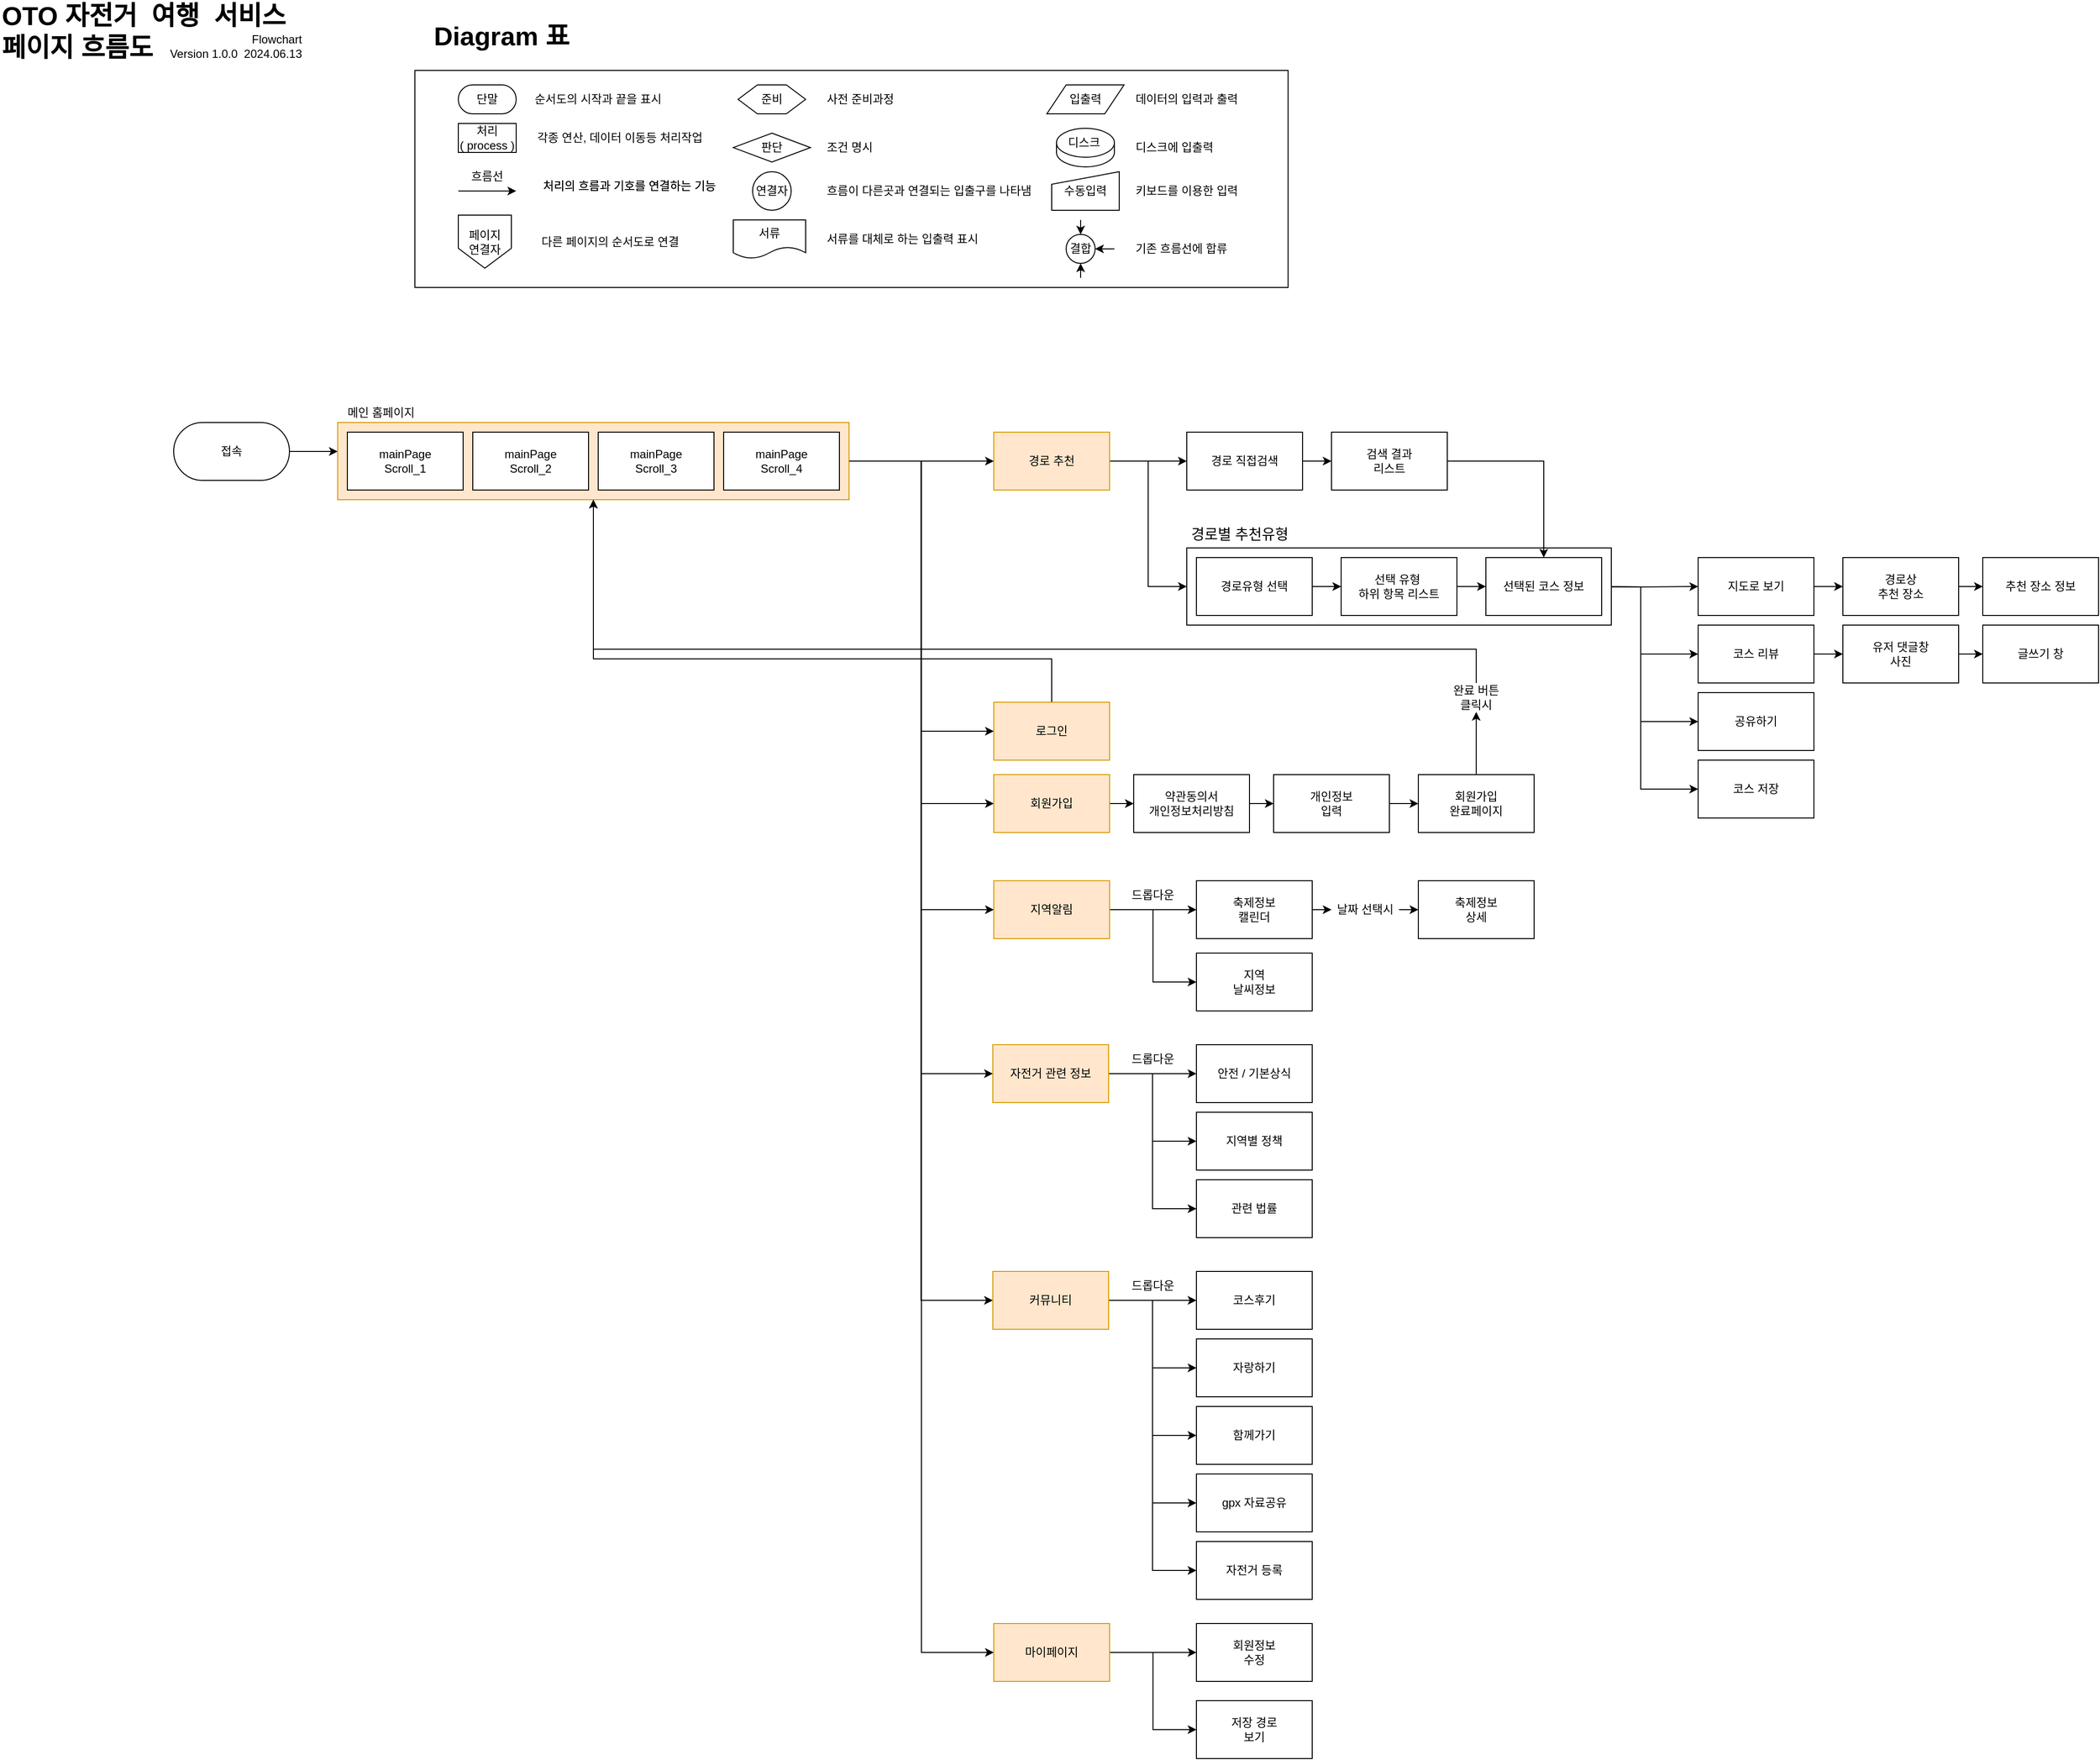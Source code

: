 <mxfile version="24.3.1" type="github">
  <diagram name="Page-1" id="2a216829-ef6e-dabb-86c1-c78162f3ba2b">
    <mxGraphModel dx="2323" dy="2203" grid="1" gridSize="10" guides="1" tooltips="1" connect="1" arrows="1" fold="1" page="1" pageScale="1" pageWidth="850" pageHeight="1100" background="none" math="0" shadow="0">
      <root>
        <mxCell id="0" />
        <mxCell id="1" parent="0" />
        <mxCell id="sqmaxUH0f7V7SQ7GUFhZ-99" value="" style="rounded=0;whiteSpace=wrap;html=1;" vertex="1" parent="1">
          <mxGeometry x="440" y="80" width="905" height="225" as="geometry" />
        </mxCell>
        <mxCell id="7a84cebc1def654-36" style="edgeStyle=orthogonalEdgeStyle;rounded=0;html=1;jettySize=auto;orthogonalLoop=1;" parent="1" edge="1">
          <mxGeometry relative="1" as="geometry">
            <mxPoint x="310.0" y="475.0" as="sourcePoint" />
            <mxPoint x="360" y="475" as="targetPoint" />
          </mxGeometry>
        </mxCell>
        <mxCell id="sqmaxUH0f7V7SQ7GUFhZ-51" style="edgeStyle=orthogonalEdgeStyle;rounded=0;orthogonalLoop=1;jettySize=auto;html=1;exitX=1;exitY=0.5;exitDx=0;exitDy=0;entryX=0;entryY=0.5;entryDx=0;entryDy=0;" edge="1" parent="1" source="sqmaxUH0f7V7SQ7GUFhZ-1" target="sqmaxUH0f7V7SQ7GUFhZ-14">
          <mxGeometry relative="1" as="geometry" />
        </mxCell>
        <mxCell id="sqmaxUH0f7V7SQ7GUFhZ-52" style="edgeStyle=orthogonalEdgeStyle;rounded=0;orthogonalLoop=1;jettySize=auto;html=1;exitX=1;exitY=0.5;exitDx=0;exitDy=0;entryX=0;entryY=0.5;entryDx=0;entryDy=0;" edge="1" parent="1" source="sqmaxUH0f7V7SQ7GUFhZ-1" target="sqmaxUH0f7V7SQ7GUFhZ-15">
          <mxGeometry relative="1" as="geometry" />
        </mxCell>
        <mxCell id="sqmaxUH0f7V7SQ7GUFhZ-53" style="edgeStyle=orthogonalEdgeStyle;rounded=0;orthogonalLoop=1;jettySize=auto;html=1;exitX=1;exitY=0.5;exitDx=0;exitDy=0;entryX=0;entryY=0.5;entryDx=0;entryDy=0;" edge="1" parent="1" source="sqmaxUH0f7V7SQ7GUFhZ-1" target="sqmaxUH0f7V7SQ7GUFhZ-16">
          <mxGeometry relative="1" as="geometry" />
        </mxCell>
        <mxCell id="sqmaxUH0f7V7SQ7GUFhZ-111" style="edgeStyle=orthogonalEdgeStyle;rounded=0;orthogonalLoop=1;jettySize=auto;html=1;exitX=1;exitY=0.5;exitDx=0;exitDy=0;entryX=0;entryY=0.5;entryDx=0;entryDy=0;" edge="1" parent="1" source="sqmaxUH0f7V7SQ7GUFhZ-1" target="sqmaxUH0f7V7SQ7GUFhZ-110">
          <mxGeometry relative="1" as="geometry" />
        </mxCell>
        <mxCell id="sqmaxUH0f7V7SQ7GUFhZ-112" style="edgeStyle=orthogonalEdgeStyle;rounded=0;orthogonalLoop=1;jettySize=auto;html=1;exitX=1;exitY=0.5;exitDx=0;exitDy=0;entryX=0;entryY=0.5;entryDx=0;entryDy=0;" edge="1" parent="1" source="sqmaxUH0f7V7SQ7GUFhZ-1" target="sqmaxUH0f7V7SQ7GUFhZ-109">
          <mxGeometry relative="1" as="geometry" />
        </mxCell>
        <mxCell id="sqmaxUH0f7V7SQ7GUFhZ-178" style="edgeStyle=orthogonalEdgeStyle;rounded=0;orthogonalLoop=1;jettySize=auto;html=1;exitX=1;exitY=0.5;exitDx=0;exitDy=0;entryX=0;entryY=0.5;entryDx=0;entryDy=0;" edge="1" parent="1" source="sqmaxUH0f7V7SQ7GUFhZ-1" target="sqmaxUH0f7V7SQ7GUFhZ-177">
          <mxGeometry relative="1" as="geometry" />
        </mxCell>
        <mxCell id="sqmaxUH0f7V7SQ7GUFhZ-1" value="" style="rounded=0;whiteSpace=wrap;html=1;fillColor=#ffe6cc;strokeColor=#d79b00;" vertex="1" parent="1">
          <mxGeometry x="360" y="445" width="530" height="80" as="geometry" />
        </mxCell>
        <mxCell id="sqmaxUH0f7V7SQ7GUFhZ-4" value="&lt;b&gt;&lt;font style=&quot;font-size: 27px;&quot;&gt;OTO 자전거&amp;nbsp; 여행&amp;nbsp; 서비스&lt;/font&gt;&lt;/b&gt;&lt;div&gt;&lt;b&gt;&lt;font style=&quot;font-size: 27px;&quot;&gt;페이지 흐름도&lt;/font&gt;&lt;/b&gt;&lt;/div&gt;" style="text;html=1;align=left;verticalAlign=middle;whiteSpace=wrap;rounded=0;" vertex="1" parent="1">
          <mxGeometry x="10" y="10" width="320" height="60" as="geometry" />
        </mxCell>
        <mxCell id="sqmaxUH0f7V7SQ7GUFhZ-5" value="Flowchart&lt;div&gt;Version 1.0.0&amp;nbsp; 2024.06.13&lt;/div&gt;" style="text;html=1;align=right;verticalAlign=middle;whiteSpace=wrap;rounded=0;" vertex="1" parent="1">
          <mxGeometry x="155" y="40" width="170" height="30" as="geometry" />
        </mxCell>
        <mxCell id="sqmaxUH0f7V7SQ7GUFhZ-8" value="mainPage&lt;div&gt;Scroll_1&lt;/div&gt;" style="rounded=0;whiteSpace=wrap;html=1;" vertex="1" parent="1">
          <mxGeometry x="370" y="455" width="120" height="60" as="geometry" />
        </mxCell>
        <mxCell id="sqmaxUH0f7V7SQ7GUFhZ-9" value="mainPage&lt;div&gt;Scroll_2&lt;/div&gt;" style="rounded=0;whiteSpace=wrap;html=1;" vertex="1" parent="1">
          <mxGeometry x="500" y="455" width="120" height="60" as="geometry" />
        </mxCell>
        <mxCell id="sqmaxUH0f7V7SQ7GUFhZ-10" value="mainPage&lt;div&gt;Scroll_4&lt;/div&gt;" style="rounded=0;whiteSpace=wrap;html=1;" vertex="1" parent="1">
          <mxGeometry x="760" y="455" width="120" height="60" as="geometry" />
        </mxCell>
        <mxCell id="sqmaxUH0f7V7SQ7GUFhZ-11" value="mainPage&lt;div&gt;Scroll_3&lt;/div&gt;" style="rounded=0;whiteSpace=wrap;html=1;" vertex="1" parent="1">
          <mxGeometry x="630" y="455" width="120" height="60" as="geometry" />
        </mxCell>
        <mxCell id="sqmaxUH0f7V7SQ7GUFhZ-12" value="메인 홈페이지" style="text;html=1;align=center;verticalAlign=middle;whiteSpace=wrap;rounded=0;" vertex="1" parent="1">
          <mxGeometry x="350" y="420" width="110" height="30" as="geometry" />
        </mxCell>
        <mxCell id="sqmaxUH0f7V7SQ7GUFhZ-131" style="edgeStyle=orthogonalEdgeStyle;rounded=0;orthogonalLoop=1;jettySize=auto;html=1;entryX=0;entryY=0.5;entryDx=0;entryDy=0;" edge="1" parent="1" source="sqmaxUH0f7V7SQ7GUFhZ-13" target="sqmaxUH0f7V7SQ7GUFhZ-128">
          <mxGeometry relative="1" as="geometry" />
        </mxCell>
        <mxCell id="sqmaxUH0f7V7SQ7GUFhZ-184" style="edgeStyle=orthogonalEdgeStyle;rounded=0;orthogonalLoop=1;jettySize=auto;html=1;entryX=0;entryY=0.5;entryDx=0;entryDy=0;" edge="1" parent="1" source="sqmaxUH0f7V7SQ7GUFhZ-13" target="sqmaxUH0f7V7SQ7GUFhZ-26">
          <mxGeometry relative="1" as="geometry" />
        </mxCell>
        <mxCell id="sqmaxUH0f7V7SQ7GUFhZ-13" value="경로 추천" style="rounded=0;whiteSpace=wrap;html=1;fillColor=#ffe6cc;strokeColor=#d79b00;" vertex="1" parent="1">
          <mxGeometry x="1040" y="455" width="120" height="60" as="geometry" />
        </mxCell>
        <mxCell id="sqmaxUH0f7V7SQ7GUFhZ-142" style="edgeStyle=orthogonalEdgeStyle;rounded=0;orthogonalLoop=1;jettySize=auto;html=1;exitX=1;exitY=0.5;exitDx=0;exitDy=0;" edge="1" parent="1" source="sqmaxUH0f7V7SQ7GUFhZ-14" target="sqmaxUH0f7V7SQ7GUFhZ-141">
          <mxGeometry relative="1" as="geometry" />
        </mxCell>
        <mxCell id="sqmaxUH0f7V7SQ7GUFhZ-144" style="edgeStyle=orthogonalEdgeStyle;rounded=0;orthogonalLoop=1;jettySize=auto;html=1;exitX=1;exitY=0.5;exitDx=0;exitDy=0;entryX=0;entryY=0.5;entryDx=0;entryDy=0;" edge="1" parent="1" source="sqmaxUH0f7V7SQ7GUFhZ-14" target="sqmaxUH0f7V7SQ7GUFhZ-143">
          <mxGeometry relative="1" as="geometry" />
        </mxCell>
        <mxCell id="sqmaxUH0f7V7SQ7GUFhZ-14" value="지역알림" style="rounded=0;whiteSpace=wrap;html=1;fillColor=#ffe6cc;strokeColor=#d79b00;" vertex="1" parent="1">
          <mxGeometry x="1040" y="920" width="120" height="60" as="geometry" />
        </mxCell>
        <mxCell id="sqmaxUH0f7V7SQ7GUFhZ-160" style="edgeStyle=orthogonalEdgeStyle;rounded=0;orthogonalLoop=1;jettySize=auto;html=1;exitX=1;exitY=0.5;exitDx=0;exitDy=0;entryX=0;entryY=0.5;entryDx=0;entryDy=0;" edge="1" parent="1" source="sqmaxUH0f7V7SQ7GUFhZ-15" target="sqmaxUH0f7V7SQ7GUFhZ-153">
          <mxGeometry relative="1" as="geometry" />
        </mxCell>
        <mxCell id="sqmaxUH0f7V7SQ7GUFhZ-161" style="edgeStyle=orthogonalEdgeStyle;rounded=0;orthogonalLoop=1;jettySize=auto;html=1;exitX=1;exitY=0.5;exitDx=0;exitDy=0;entryX=0;entryY=0.5;entryDx=0;entryDy=0;" edge="1" parent="1" source="sqmaxUH0f7V7SQ7GUFhZ-15" target="sqmaxUH0f7V7SQ7GUFhZ-154">
          <mxGeometry relative="1" as="geometry" />
        </mxCell>
        <mxCell id="sqmaxUH0f7V7SQ7GUFhZ-162" style="edgeStyle=orthogonalEdgeStyle;rounded=0;orthogonalLoop=1;jettySize=auto;html=1;exitX=1;exitY=0.5;exitDx=0;exitDy=0;entryX=0;entryY=0.5;entryDx=0;entryDy=0;" edge="1" parent="1" source="sqmaxUH0f7V7SQ7GUFhZ-15" target="sqmaxUH0f7V7SQ7GUFhZ-155">
          <mxGeometry relative="1" as="geometry" />
        </mxCell>
        <mxCell id="sqmaxUH0f7V7SQ7GUFhZ-15" value="자전거 관련&amp;nbsp;&lt;span style=&quot;background-color: initial;&quot;&gt;정보&lt;/span&gt;" style="rounded=0;whiteSpace=wrap;html=1;fillColor=#ffe6cc;strokeColor=#d79b00;" vertex="1" parent="1">
          <mxGeometry x="1039" y="1090" width="120" height="60" as="geometry" />
        </mxCell>
        <mxCell id="sqmaxUH0f7V7SQ7GUFhZ-170" style="edgeStyle=orthogonalEdgeStyle;rounded=0;orthogonalLoop=1;jettySize=auto;html=1;exitX=1;exitY=0.5;exitDx=0;exitDy=0;entryX=0;entryY=0.5;entryDx=0;entryDy=0;" edge="1" parent="1" source="sqmaxUH0f7V7SQ7GUFhZ-16" target="sqmaxUH0f7V7SQ7GUFhZ-165">
          <mxGeometry relative="1" as="geometry" />
        </mxCell>
        <mxCell id="sqmaxUH0f7V7SQ7GUFhZ-171" style="edgeStyle=orthogonalEdgeStyle;rounded=0;orthogonalLoop=1;jettySize=auto;html=1;exitX=1;exitY=0.5;exitDx=0;exitDy=0;entryX=0;entryY=0.5;entryDx=0;entryDy=0;" edge="1" parent="1" source="sqmaxUH0f7V7SQ7GUFhZ-16" target="sqmaxUH0f7V7SQ7GUFhZ-166">
          <mxGeometry relative="1" as="geometry" />
        </mxCell>
        <mxCell id="sqmaxUH0f7V7SQ7GUFhZ-173" style="edgeStyle=orthogonalEdgeStyle;rounded=0;orthogonalLoop=1;jettySize=auto;html=1;exitX=1;exitY=0.5;exitDx=0;exitDy=0;entryX=0;entryY=0.5;entryDx=0;entryDy=0;" edge="1" parent="1" source="sqmaxUH0f7V7SQ7GUFhZ-16" target="sqmaxUH0f7V7SQ7GUFhZ-167">
          <mxGeometry relative="1" as="geometry" />
        </mxCell>
        <mxCell id="sqmaxUH0f7V7SQ7GUFhZ-174" style="edgeStyle=orthogonalEdgeStyle;rounded=0;orthogonalLoop=1;jettySize=auto;html=1;exitX=1;exitY=0.5;exitDx=0;exitDy=0;entryX=0;entryY=0.5;entryDx=0;entryDy=0;" edge="1" parent="1" source="sqmaxUH0f7V7SQ7GUFhZ-16" target="sqmaxUH0f7V7SQ7GUFhZ-168">
          <mxGeometry relative="1" as="geometry" />
        </mxCell>
        <mxCell id="sqmaxUH0f7V7SQ7GUFhZ-175" style="edgeStyle=orthogonalEdgeStyle;rounded=0;orthogonalLoop=1;jettySize=auto;html=1;exitX=1;exitY=0.5;exitDx=0;exitDy=0;entryX=0;entryY=0.5;entryDx=0;entryDy=0;" edge="1" parent="1" source="sqmaxUH0f7V7SQ7GUFhZ-16" target="sqmaxUH0f7V7SQ7GUFhZ-169">
          <mxGeometry relative="1" as="geometry" />
        </mxCell>
        <mxCell id="sqmaxUH0f7V7SQ7GUFhZ-16" value="커뮤니티" style="rounded=0;whiteSpace=wrap;html=1;fillColor=#ffe6cc;strokeColor=#d79b00;" vertex="1" parent="1">
          <mxGeometry x="1039" y="1325" width="120" height="60" as="geometry" />
        </mxCell>
        <mxCell id="sqmaxUH0f7V7SQ7GUFhZ-19" value="" style="endArrow=classic;html=1;rounded=0;entryX=0;entryY=0.5;entryDx=0;entryDy=0;exitX=1;exitY=0.5;exitDx=0;exitDy=0;" edge="1" parent="1" source="sqmaxUH0f7V7SQ7GUFhZ-1" target="sqmaxUH0f7V7SQ7GUFhZ-13">
          <mxGeometry width="50" height="50" relative="1" as="geometry">
            <mxPoint x="650" y="675" as="sourcePoint" />
            <mxPoint x="700" y="625" as="targetPoint" />
          </mxGeometry>
        </mxCell>
        <mxCell id="sqmaxUH0f7V7SQ7GUFhZ-46" style="edgeStyle=orthogonalEdgeStyle;rounded=0;orthogonalLoop=1;jettySize=auto;html=1;exitX=1;exitY=0.5;exitDx=0;exitDy=0;entryX=0;entryY=0.5;entryDx=0;entryDy=0;" edge="1" parent="1" target="sqmaxUH0f7V7SQ7GUFhZ-41">
          <mxGeometry relative="1" as="geometry">
            <mxPoint x="1650" y="615" as="sourcePoint" />
          </mxGeometry>
        </mxCell>
        <mxCell id="sqmaxUH0f7V7SQ7GUFhZ-47" style="edgeStyle=orthogonalEdgeStyle;rounded=0;orthogonalLoop=1;jettySize=auto;html=1;exitX=1;exitY=0.5;exitDx=0;exitDy=0;entryX=0;entryY=0.5;entryDx=0;entryDy=0;" edge="1" parent="1" target="sqmaxUH0f7V7SQ7GUFhZ-44">
          <mxGeometry relative="1" as="geometry">
            <mxPoint x="1650" y="615" as="sourcePoint" />
          </mxGeometry>
        </mxCell>
        <mxCell id="sqmaxUH0f7V7SQ7GUFhZ-48" style="edgeStyle=orthogonalEdgeStyle;rounded=0;orthogonalLoop=1;jettySize=auto;html=1;exitX=1;exitY=0.5;exitDx=0;exitDy=0;entryX=0;entryY=0.5;entryDx=0;entryDy=0;" edge="1" parent="1" target="sqmaxUH0f7V7SQ7GUFhZ-40">
          <mxGeometry relative="1" as="geometry">
            <mxPoint x="1650" y="615" as="sourcePoint" />
          </mxGeometry>
        </mxCell>
        <mxCell id="sqmaxUH0f7V7SQ7GUFhZ-49" style="edgeStyle=orthogonalEdgeStyle;rounded=0;orthogonalLoop=1;jettySize=auto;html=1;exitX=1;exitY=0.5;exitDx=0;exitDy=0;entryX=0;entryY=0.5;entryDx=0;entryDy=0;" edge="1" parent="1" target="sqmaxUH0f7V7SQ7GUFhZ-42">
          <mxGeometry relative="1" as="geometry">
            <mxPoint x="1650" y="615" as="sourcePoint" />
          </mxGeometry>
        </mxCell>
        <mxCell id="sqmaxUH0f7V7SQ7GUFhZ-26" value="" style="rounded=0;whiteSpace=wrap;html=1;" vertex="1" parent="1">
          <mxGeometry x="1240" y="575" width="440" height="80" as="geometry" />
        </mxCell>
        <mxCell id="sqmaxUH0f7V7SQ7GUFhZ-37" style="edgeStyle=orthogonalEdgeStyle;rounded=0;orthogonalLoop=1;jettySize=auto;html=1;exitX=1;exitY=0.5;exitDx=0;exitDy=0;entryX=0;entryY=0.5;entryDx=0;entryDy=0;" edge="1" parent="1" source="sqmaxUH0f7V7SQ7GUFhZ-27" target="sqmaxUH0f7V7SQ7GUFhZ-28">
          <mxGeometry relative="1" as="geometry" />
        </mxCell>
        <mxCell id="sqmaxUH0f7V7SQ7GUFhZ-27" value="경로유형 선택" style="rounded=0;whiteSpace=wrap;html=1;" vertex="1" parent="1">
          <mxGeometry x="1250" y="585" width="120" height="60" as="geometry" />
        </mxCell>
        <mxCell id="sqmaxUH0f7V7SQ7GUFhZ-38" style="edgeStyle=orthogonalEdgeStyle;rounded=0;orthogonalLoop=1;jettySize=auto;html=1;exitX=1;exitY=0.5;exitDx=0;exitDy=0;entryX=0;entryY=0.5;entryDx=0;entryDy=0;" edge="1" parent="1" source="sqmaxUH0f7V7SQ7GUFhZ-28" target="sqmaxUH0f7V7SQ7GUFhZ-29">
          <mxGeometry relative="1" as="geometry" />
        </mxCell>
        <mxCell id="sqmaxUH0f7V7SQ7GUFhZ-28" value="선택 유형&amp;nbsp;&lt;div&gt;하위 항목 리스트&lt;/div&gt;" style="rounded=0;whiteSpace=wrap;html=1;" vertex="1" parent="1">
          <mxGeometry x="1400" y="585" width="120" height="60" as="geometry" />
        </mxCell>
        <mxCell id="sqmaxUH0f7V7SQ7GUFhZ-29" value="선택된 코스 정보" style="rounded=0;whiteSpace=wrap;html=1;" vertex="1" parent="1">
          <mxGeometry x="1550" y="585" width="120" height="60" as="geometry" />
        </mxCell>
        <mxCell id="sqmaxUH0f7V7SQ7GUFhZ-34" value="&lt;font style=&quot;font-size: 15px;&quot;&gt;경로별 추천유형&lt;/font&gt;" style="text;html=1;align=center;verticalAlign=middle;whiteSpace=wrap;rounded=0;" vertex="1" parent="1">
          <mxGeometry x="1230" y="545" width="130" height="30" as="geometry" />
        </mxCell>
        <mxCell id="sqmaxUH0f7V7SQ7GUFhZ-40" value="공유하기" style="rounded=0;whiteSpace=wrap;html=1;" vertex="1" parent="1">
          <mxGeometry x="1770" y="725" width="120" height="60" as="geometry" />
        </mxCell>
        <mxCell id="sqmaxUH0f7V7SQ7GUFhZ-50" style="edgeStyle=orthogonalEdgeStyle;rounded=0;orthogonalLoop=1;jettySize=auto;html=1;exitX=1;exitY=0.5;exitDx=0;exitDy=0;entryX=0;entryY=0.5;entryDx=0;entryDy=0;" edge="1" parent="1" source="sqmaxUH0f7V7SQ7GUFhZ-41" target="sqmaxUH0f7V7SQ7GUFhZ-45">
          <mxGeometry relative="1" as="geometry" />
        </mxCell>
        <mxCell id="sqmaxUH0f7V7SQ7GUFhZ-41" value="지도로 보기" style="rounded=0;whiteSpace=wrap;html=1;" vertex="1" parent="1">
          <mxGeometry x="1770" y="585" width="120" height="60" as="geometry" />
        </mxCell>
        <mxCell id="sqmaxUH0f7V7SQ7GUFhZ-42" value="코스 저장" style="rounded=0;whiteSpace=wrap;html=1;" vertex="1" parent="1">
          <mxGeometry x="1770" y="795" width="120" height="60" as="geometry" />
        </mxCell>
        <mxCell id="sqmaxUH0f7V7SQ7GUFhZ-57" style="edgeStyle=orthogonalEdgeStyle;rounded=0;orthogonalLoop=1;jettySize=auto;html=1;exitX=1;exitY=0.5;exitDx=0;exitDy=0;entryX=0;entryY=0.5;entryDx=0;entryDy=0;" edge="1" parent="1" source="sqmaxUH0f7V7SQ7GUFhZ-44" target="sqmaxUH0f7V7SQ7GUFhZ-56">
          <mxGeometry relative="1" as="geometry" />
        </mxCell>
        <mxCell id="sqmaxUH0f7V7SQ7GUFhZ-44" value="코스 리뷰" style="rounded=0;whiteSpace=wrap;html=1;" vertex="1" parent="1">
          <mxGeometry x="1770" y="655" width="120" height="60" as="geometry" />
        </mxCell>
        <mxCell id="sqmaxUH0f7V7SQ7GUFhZ-55" style="edgeStyle=orthogonalEdgeStyle;rounded=0;orthogonalLoop=1;jettySize=auto;html=1;exitX=1;exitY=0.5;exitDx=0;exitDy=0;entryX=0;entryY=0.5;entryDx=0;entryDy=0;" edge="1" parent="1" source="sqmaxUH0f7V7SQ7GUFhZ-45" target="sqmaxUH0f7V7SQ7GUFhZ-54">
          <mxGeometry relative="1" as="geometry">
            <mxPoint x="2060" y="615" as="targetPoint" />
          </mxGeometry>
        </mxCell>
        <mxCell id="sqmaxUH0f7V7SQ7GUFhZ-45" value="경로상&lt;div&gt;추천 장소&lt;/div&gt;" style="rounded=0;whiteSpace=wrap;html=1;" vertex="1" parent="1">
          <mxGeometry x="1920" y="585" width="120" height="60" as="geometry" />
        </mxCell>
        <mxCell id="sqmaxUH0f7V7SQ7GUFhZ-54" value="추천 장소 정보" style="rounded=0;whiteSpace=wrap;html=1;" vertex="1" parent="1">
          <mxGeometry x="2065" y="585" width="120" height="60" as="geometry" />
        </mxCell>
        <mxCell id="sqmaxUH0f7V7SQ7GUFhZ-140" style="edgeStyle=orthogonalEdgeStyle;rounded=0;orthogonalLoop=1;jettySize=auto;html=1;exitX=1;exitY=0.5;exitDx=0;exitDy=0;entryX=0;entryY=0.5;entryDx=0;entryDy=0;" edge="1" parent="1" source="sqmaxUH0f7V7SQ7GUFhZ-56" target="sqmaxUH0f7V7SQ7GUFhZ-139">
          <mxGeometry relative="1" as="geometry" />
        </mxCell>
        <mxCell id="sqmaxUH0f7V7SQ7GUFhZ-56" value="유저 댓글창&lt;div&gt;사진&lt;/div&gt;" style="rounded=0;whiteSpace=wrap;html=1;" vertex="1" parent="1">
          <mxGeometry x="1920" y="655" width="120" height="60" as="geometry" />
        </mxCell>
        <mxCell id="sqmaxUH0f7V7SQ7GUFhZ-59" value="접속" style="rounded=1;whiteSpace=wrap;html=1;arcSize=50;" vertex="1" parent="1">
          <mxGeometry x="190" y="445" width="120" height="60" as="geometry" />
        </mxCell>
        <mxCell id="sqmaxUH0f7V7SQ7GUFhZ-60" value="단말" style="rounded=1;whiteSpace=wrap;html=1;arcSize=50;" vertex="1" parent="1">
          <mxGeometry x="485" y="95" width="60" height="30" as="geometry" />
        </mxCell>
        <mxCell id="sqmaxUH0f7V7SQ7GUFhZ-61" value="처리&lt;div&gt;( process )&lt;/div&gt;" style="rounded=0;whiteSpace=wrap;html=1;" vertex="1" parent="1">
          <mxGeometry x="485" y="135" width="60" height="30" as="geometry" />
        </mxCell>
        <mxCell id="sqmaxUH0f7V7SQ7GUFhZ-62" value="순서도의 시작과 끝을 표시" style="text;html=1;align=center;verticalAlign=middle;whiteSpace=wrap;rounded=0;" vertex="1" parent="1">
          <mxGeometry x="555" y="95" width="150" height="30" as="geometry" />
        </mxCell>
        <mxCell id="sqmaxUH0f7V7SQ7GUFhZ-63" value="각종 연산, 데이터&amp;nbsp;&lt;span style=&quot;background-color: initial;&quot;&gt;이동&lt;/span&gt;&lt;span style=&quot;background-color: initial;&quot;&gt;등 처리작업&lt;/span&gt;" style="text;html=1;align=center;verticalAlign=middle;whiteSpace=wrap;rounded=0;" vertex="1" parent="1">
          <mxGeometry x="555" y="135" width="195" height="30" as="geometry" />
        </mxCell>
        <mxCell id="sqmaxUH0f7V7SQ7GUFhZ-64" value="흐름선" style="text;html=1;align=center;verticalAlign=middle;whiteSpace=wrap;rounded=0;" vertex="1" parent="1">
          <mxGeometry x="491.25" y="175" width="47.5" height="30" as="geometry" />
        </mxCell>
        <mxCell id="sqmaxUH0f7V7SQ7GUFhZ-65" value="" style="endArrow=classic;html=1;rounded=0;" edge="1" parent="1">
          <mxGeometry width="50" height="50" relative="1" as="geometry">
            <mxPoint x="485" y="205" as="sourcePoint" />
            <mxPoint x="545" y="205" as="targetPoint" />
          </mxGeometry>
        </mxCell>
        <mxCell id="sqmaxUH0f7V7SQ7GUFhZ-68" value="처리의 흐름과 기호를 연결하는 기능" style="text;html=1;align=center;verticalAlign=middle;whiteSpace=wrap;rounded=0;" vertex="1" parent="1">
          <mxGeometry x="560" y="185" width="205" height="30" as="geometry" />
        </mxCell>
        <mxCell id="sqmaxUH0f7V7SQ7GUFhZ-70" value="페이지&lt;div&gt;연결자&lt;/div&gt;" style="shape=offPageConnector;whiteSpace=wrap;html=1;" vertex="1" parent="1">
          <mxGeometry x="485" y="230" width="55" height="55" as="geometry" />
        </mxCell>
        <mxCell id="sqmaxUH0f7V7SQ7GUFhZ-71" value="다른 페이지의 순서도로 연결" style="text;html=1;align=center;verticalAlign=middle;whiteSpace=wrap;rounded=0;" vertex="1" parent="1">
          <mxGeometry x="540" y="242.5" width="205" height="30" as="geometry" />
        </mxCell>
        <mxCell id="sqmaxUH0f7V7SQ7GUFhZ-73" value="준비" style="shape=hexagon;perimeter=hexagonPerimeter2;whiteSpace=wrap;html=1;fixedSize=1;" vertex="1" parent="1">
          <mxGeometry x="775" y="95" width="70" height="30" as="geometry" />
        </mxCell>
        <mxCell id="sqmaxUH0f7V7SQ7GUFhZ-75" value="처리의 흐름과 기호를 연결하는 기능" style="text;html=1;align=center;verticalAlign=middle;whiteSpace=wrap;rounded=0;" vertex="1" parent="1">
          <mxGeometry x="560" y="185" width="205" height="30" as="geometry" />
        </mxCell>
        <mxCell id="sqmaxUH0f7V7SQ7GUFhZ-76" value="사전 준비과정" style="text;html=1;align=left;verticalAlign=middle;whiteSpace=wrap;rounded=0;" vertex="1" parent="1">
          <mxGeometry x="865" y="95" width="90" height="30" as="geometry" />
        </mxCell>
        <mxCell id="sqmaxUH0f7V7SQ7GUFhZ-77" value="판단" style="rhombus;whiteSpace=wrap;html=1;" vertex="1" parent="1">
          <mxGeometry x="770" y="145" width="80" height="30" as="geometry" />
        </mxCell>
        <mxCell id="sqmaxUH0f7V7SQ7GUFhZ-78" value="조건 명시" style="text;html=1;align=left;verticalAlign=middle;whiteSpace=wrap;rounded=0;" vertex="1" parent="1">
          <mxGeometry x="865" y="145" width="90" height="30" as="geometry" />
        </mxCell>
        <mxCell id="sqmaxUH0f7V7SQ7GUFhZ-79" value="연결자" style="ellipse;whiteSpace=wrap;html=1;aspect=fixed;" vertex="1" parent="1">
          <mxGeometry x="790" y="185" width="40" height="40" as="geometry" />
        </mxCell>
        <mxCell id="sqmaxUH0f7V7SQ7GUFhZ-80" value="흐름이 다른곳과 연결되는 입출구를 나타냄" style="text;html=1;align=left;verticalAlign=middle;whiteSpace=wrap;rounded=0;" vertex="1" parent="1">
          <mxGeometry x="865" y="190" width="240" height="30" as="geometry" />
        </mxCell>
        <mxCell id="sqmaxUH0f7V7SQ7GUFhZ-81" value="서류" style="shape=document;whiteSpace=wrap;html=1;boundedLbl=1;" vertex="1" parent="1">
          <mxGeometry x="770" y="235" width="75" height="40" as="geometry" />
        </mxCell>
        <mxCell id="sqmaxUH0f7V7SQ7GUFhZ-82" value="서류를 대체로 하는 입출력 표시" style="text;html=1;align=left;verticalAlign=middle;whiteSpace=wrap;rounded=0;" vertex="1" parent="1">
          <mxGeometry x="865" y="240" width="180" height="30" as="geometry" />
        </mxCell>
        <mxCell id="sqmaxUH0f7V7SQ7GUFhZ-83" value="입출력" style="shape=parallelogram;perimeter=parallelogramPerimeter;whiteSpace=wrap;html=1;fixedSize=1;" vertex="1" parent="1">
          <mxGeometry x="1095" y="95" width="80" height="30" as="geometry" />
        </mxCell>
        <mxCell id="sqmaxUH0f7V7SQ7GUFhZ-84" value="데이터의 입력과 출력" style="text;html=1;align=left;verticalAlign=middle;whiteSpace=wrap;rounded=0;" vertex="1" parent="1">
          <mxGeometry x="1185" y="95" width="130" height="30" as="geometry" />
        </mxCell>
        <mxCell id="sqmaxUH0f7V7SQ7GUFhZ-86" value="" style="shape=cylinder3;whiteSpace=wrap;html=1;boundedLbl=1;backgroundOutline=1;size=15;" vertex="1" parent="1">
          <mxGeometry x="1105" y="140" width="60" height="40" as="geometry" />
        </mxCell>
        <mxCell id="sqmaxUH0f7V7SQ7GUFhZ-88" value="디스크" style="text;html=1;align=left;verticalAlign=middle;whiteSpace=wrap;rounded=0;" vertex="1" parent="1">
          <mxGeometry x="1115" y="140" width="40" height="30" as="geometry" />
        </mxCell>
        <mxCell id="sqmaxUH0f7V7SQ7GUFhZ-89" value="디스크에 입출력" style="text;html=1;align=left;verticalAlign=middle;whiteSpace=wrap;rounded=0;" vertex="1" parent="1">
          <mxGeometry x="1185" y="145" width="130" height="30" as="geometry" />
        </mxCell>
        <mxCell id="sqmaxUH0f7V7SQ7GUFhZ-90" value="수동입력" style="shape=manualInput;whiteSpace=wrap;html=1;size=13;" vertex="1" parent="1">
          <mxGeometry x="1100" y="185" width="70" height="40" as="geometry" />
        </mxCell>
        <mxCell id="sqmaxUH0f7V7SQ7GUFhZ-91" value="키보드를 이용한 입력" style="text;html=1;align=left;verticalAlign=middle;whiteSpace=wrap;rounded=0;" vertex="1" parent="1">
          <mxGeometry x="1185" y="190" width="130" height="30" as="geometry" />
        </mxCell>
        <mxCell id="sqmaxUH0f7V7SQ7GUFhZ-93" value="결합" style="ellipse;whiteSpace=wrap;html=1;aspect=fixed;" vertex="1" parent="1">
          <mxGeometry x="1115" y="250" width="30" height="30" as="geometry" />
        </mxCell>
        <mxCell id="sqmaxUH0f7V7SQ7GUFhZ-95" value="" style="endArrow=classic;html=1;rounded=0;entryX=1;entryY=0.5;entryDx=0;entryDy=0;" edge="1" parent="1" target="sqmaxUH0f7V7SQ7GUFhZ-93">
          <mxGeometry width="50" height="50" relative="1" as="geometry">
            <mxPoint x="1165" y="265" as="sourcePoint" />
            <mxPoint x="1165" y="245" as="targetPoint" />
          </mxGeometry>
        </mxCell>
        <mxCell id="sqmaxUH0f7V7SQ7GUFhZ-96" value="" style="endArrow=classic;html=1;rounded=0;entryX=0.5;entryY=1;entryDx=0;entryDy=0;" edge="1" parent="1" target="sqmaxUH0f7V7SQ7GUFhZ-93">
          <mxGeometry width="50" height="50" relative="1" as="geometry">
            <mxPoint x="1130" y="295" as="sourcePoint" />
            <mxPoint x="1145" y="270" as="targetPoint" />
          </mxGeometry>
        </mxCell>
        <mxCell id="sqmaxUH0f7V7SQ7GUFhZ-97" value="" style="endArrow=classic;html=1;rounded=0;entryX=0.5;entryY=0;entryDx=0;entryDy=0;" edge="1" parent="1" target="sqmaxUH0f7V7SQ7GUFhZ-93">
          <mxGeometry width="50" height="50" relative="1" as="geometry">
            <mxPoint x="1130" y="235" as="sourcePoint" />
            <mxPoint x="1155" y="280" as="targetPoint" />
          </mxGeometry>
        </mxCell>
        <mxCell id="sqmaxUH0f7V7SQ7GUFhZ-98" value="기존 흐름선에 합류" style="text;html=1;align=left;verticalAlign=middle;whiteSpace=wrap;rounded=0;" vertex="1" parent="1">
          <mxGeometry x="1185" y="250" width="130" height="30" as="geometry" />
        </mxCell>
        <mxCell id="sqmaxUH0f7V7SQ7GUFhZ-100" value="&lt;span style=&quot;font-size: 27px;&quot;&gt;&lt;b&gt;Diagram 표&lt;/b&gt;&lt;/span&gt;" style="text;html=1;align=center;verticalAlign=middle;whiteSpace=wrap;rounded=0;" vertex="1" parent="1">
          <mxGeometry x="380" y="30" width="300" height="30" as="geometry" />
        </mxCell>
        <mxCell id="sqmaxUH0f7V7SQ7GUFhZ-119" style="edgeStyle=orthogonalEdgeStyle;rounded=0;orthogonalLoop=1;jettySize=auto;html=1;exitX=1;exitY=0.5;exitDx=0;exitDy=0;entryX=0;entryY=0.5;entryDx=0;entryDy=0;" edge="1" parent="1" source="sqmaxUH0f7V7SQ7GUFhZ-109" target="sqmaxUH0f7V7SQ7GUFhZ-118">
          <mxGeometry relative="1" as="geometry" />
        </mxCell>
        <mxCell id="sqmaxUH0f7V7SQ7GUFhZ-109" value="회원가입" style="rounded=0;whiteSpace=wrap;html=1;fillColor=#ffe6cc;strokeColor=#d79b00;" vertex="1" parent="1">
          <mxGeometry x="1040" y="810" width="120" height="60" as="geometry" />
        </mxCell>
        <mxCell id="sqmaxUH0f7V7SQ7GUFhZ-127" style="edgeStyle=orthogonalEdgeStyle;rounded=0;orthogonalLoop=1;jettySize=auto;html=1;exitX=0.5;exitY=0;exitDx=0;exitDy=0;entryX=0.5;entryY=1;entryDx=0;entryDy=0;" edge="1" parent="1" source="sqmaxUH0f7V7SQ7GUFhZ-110" target="sqmaxUH0f7V7SQ7GUFhZ-1">
          <mxGeometry relative="1" as="geometry">
            <Array as="points">
              <mxPoint x="1100" y="690" />
              <mxPoint x="625" y="690" />
            </Array>
          </mxGeometry>
        </mxCell>
        <mxCell id="sqmaxUH0f7V7SQ7GUFhZ-110" value="로그인" style="rounded=0;whiteSpace=wrap;html=1;fillColor=#ffe6cc;strokeColor=#d79b00;" vertex="1" parent="1">
          <mxGeometry x="1040" y="735" width="120" height="60" as="geometry" />
        </mxCell>
        <mxCell id="sqmaxUH0f7V7SQ7GUFhZ-196" style="edgeStyle=orthogonalEdgeStyle;rounded=0;orthogonalLoop=1;jettySize=auto;html=1;exitX=0.5;exitY=0;exitDx=0;exitDy=0;entryX=0.5;entryY=1;entryDx=0;entryDy=0;" edge="1" parent="1" source="sqmaxUH0f7V7SQ7GUFhZ-186">
          <mxGeometry relative="1" as="geometry">
            <mxPoint x="1520" y="715" as="sourcePoint" />
            <mxPoint x="625" y="525" as="targetPoint" />
            <Array as="points">
              <mxPoint x="1540" y="680" />
              <mxPoint x="625" y="680" />
            </Array>
          </mxGeometry>
        </mxCell>
        <mxCell id="sqmaxUH0f7V7SQ7GUFhZ-113" value="회원가입&lt;div&gt;완료페이지&lt;/div&gt;" style="rounded=0;whiteSpace=wrap;html=1;" vertex="1" parent="1">
          <mxGeometry x="1480" y="810" width="120" height="60" as="geometry" />
        </mxCell>
        <mxCell id="sqmaxUH0f7V7SQ7GUFhZ-122" style="edgeStyle=orthogonalEdgeStyle;rounded=0;orthogonalLoop=1;jettySize=auto;html=1;exitX=1;exitY=0.5;exitDx=0;exitDy=0;entryX=0;entryY=0.5;entryDx=0;entryDy=0;" edge="1" parent="1" source="sqmaxUH0f7V7SQ7GUFhZ-118" target="sqmaxUH0f7V7SQ7GUFhZ-121">
          <mxGeometry relative="1" as="geometry" />
        </mxCell>
        <mxCell id="sqmaxUH0f7V7SQ7GUFhZ-118" value="약관동의서&lt;div&gt;개인정보처리방침&lt;/div&gt;" style="rounded=0;whiteSpace=wrap;html=1;" vertex="1" parent="1">
          <mxGeometry x="1185" y="810" width="120" height="60" as="geometry" />
        </mxCell>
        <mxCell id="sqmaxUH0f7V7SQ7GUFhZ-123" style="edgeStyle=orthogonalEdgeStyle;rounded=0;orthogonalLoop=1;jettySize=auto;html=1;exitX=1;exitY=0.5;exitDx=0;exitDy=0;entryX=0;entryY=0.5;entryDx=0;entryDy=0;" edge="1" parent="1" source="sqmaxUH0f7V7SQ7GUFhZ-121" target="sqmaxUH0f7V7SQ7GUFhZ-113">
          <mxGeometry relative="1" as="geometry" />
        </mxCell>
        <mxCell id="sqmaxUH0f7V7SQ7GUFhZ-121" value="개인정보&lt;div&gt;입력&lt;/div&gt;" style="rounded=0;whiteSpace=wrap;html=1;" vertex="1" parent="1">
          <mxGeometry x="1330" y="810" width="120" height="60" as="geometry" />
        </mxCell>
        <mxCell id="sqmaxUH0f7V7SQ7GUFhZ-135" style="edgeStyle=orthogonalEdgeStyle;rounded=0;orthogonalLoop=1;jettySize=auto;html=1;exitX=1;exitY=0.5;exitDx=0;exitDy=0;entryX=0;entryY=0.5;entryDx=0;entryDy=0;" edge="1" parent="1" source="sqmaxUH0f7V7SQ7GUFhZ-128" target="sqmaxUH0f7V7SQ7GUFhZ-134">
          <mxGeometry relative="1" as="geometry" />
        </mxCell>
        <mxCell id="sqmaxUH0f7V7SQ7GUFhZ-128" value="경로 직접검색" style="rounded=0;whiteSpace=wrap;html=1;" vertex="1" parent="1">
          <mxGeometry x="1240" y="455" width="120" height="60" as="geometry" />
        </mxCell>
        <mxCell id="sqmaxUH0f7V7SQ7GUFhZ-136" style="edgeStyle=orthogonalEdgeStyle;rounded=0;orthogonalLoop=1;jettySize=auto;html=1;exitX=1;exitY=0.5;exitDx=0;exitDy=0;entryX=0.5;entryY=0;entryDx=0;entryDy=0;" edge="1" parent="1" source="sqmaxUH0f7V7SQ7GUFhZ-134" target="sqmaxUH0f7V7SQ7GUFhZ-29">
          <mxGeometry relative="1" as="geometry" />
        </mxCell>
        <mxCell id="sqmaxUH0f7V7SQ7GUFhZ-134" value="검색 결과&lt;div&gt;리스트&lt;/div&gt;" style="rounded=0;whiteSpace=wrap;html=1;" vertex="1" parent="1">
          <mxGeometry x="1390" y="455" width="120" height="60" as="geometry" />
        </mxCell>
        <mxCell id="sqmaxUH0f7V7SQ7GUFhZ-139" value="글쓰기 창" style="rounded=0;whiteSpace=wrap;html=1;" vertex="1" parent="1">
          <mxGeometry x="2065" y="655" width="120" height="60" as="geometry" />
        </mxCell>
        <mxCell id="sqmaxUH0f7V7SQ7GUFhZ-147" style="edgeStyle=orthogonalEdgeStyle;rounded=0;orthogonalLoop=1;jettySize=auto;html=1;exitX=1;exitY=0.5;exitDx=0;exitDy=0;entryX=0;entryY=0.5;entryDx=0;entryDy=0;" edge="1" parent="1" source="sqmaxUH0f7V7SQ7GUFhZ-148" target="sqmaxUH0f7V7SQ7GUFhZ-146">
          <mxGeometry relative="1" as="geometry" />
        </mxCell>
        <mxCell id="sqmaxUH0f7V7SQ7GUFhZ-141" value="축제정보&lt;div&gt;캘린더&lt;/div&gt;" style="rounded=0;whiteSpace=wrap;html=1;" vertex="1" parent="1">
          <mxGeometry x="1250" y="920" width="120" height="60" as="geometry" />
        </mxCell>
        <mxCell id="sqmaxUH0f7V7SQ7GUFhZ-143" value="지역&lt;div&gt;날씨정보&lt;/div&gt;" style="rounded=0;whiteSpace=wrap;html=1;" vertex="1" parent="1">
          <mxGeometry x="1250" y="995" width="120" height="60" as="geometry" />
        </mxCell>
        <mxCell id="sqmaxUH0f7V7SQ7GUFhZ-146" value="축제정보&lt;div&gt;상세&lt;/div&gt;" style="rounded=0;whiteSpace=wrap;html=1;" vertex="1" parent="1">
          <mxGeometry x="1480" y="920" width="120" height="60" as="geometry" />
        </mxCell>
        <mxCell id="sqmaxUH0f7V7SQ7GUFhZ-149" value="" style="edgeStyle=orthogonalEdgeStyle;rounded=0;orthogonalLoop=1;jettySize=auto;html=1;exitX=1;exitY=0.5;exitDx=0;exitDy=0;entryX=0;entryY=0.5;entryDx=0;entryDy=0;" edge="1" parent="1" source="sqmaxUH0f7V7SQ7GUFhZ-141" target="sqmaxUH0f7V7SQ7GUFhZ-148">
          <mxGeometry relative="1" as="geometry">
            <mxPoint x="1370" y="950" as="sourcePoint" />
            <mxPoint x="1480" y="950" as="targetPoint" />
          </mxGeometry>
        </mxCell>
        <mxCell id="sqmaxUH0f7V7SQ7GUFhZ-148" value="날짜 선택시" style="text;html=1;align=center;verticalAlign=middle;whiteSpace=wrap;rounded=0;" vertex="1" parent="1">
          <mxGeometry x="1390" y="935" width="70" height="30" as="geometry" />
        </mxCell>
        <mxCell id="sqmaxUH0f7V7SQ7GUFhZ-153" value="안전 / 기본상식" style="rounded=0;whiteSpace=wrap;html=1;" vertex="1" parent="1">
          <mxGeometry x="1250" y="1090" width="120" height="60" as="geometry" />
        </mxCell>
        <mxCell id="sqmaxUH0f7V7SQ7GUFhZ-154" value="지역별 정책" style="rounded=0;whiteSpace=wrap;html=1;" vertex="1" parent="1">
          <mxGeometry x="1250" y="1160" width="120" height="60" as="geometry" />
        </mxCell>
        <mxCell id="sqmaxUH0f7V7SQ7GUFhZ-155" value="관련 법률" style="rounded=0;whiteSpace=wrap;html=1;" vertex="1" parent="1">
          <mxGeometry x="1250" y="1230" width="120" height="60" as="geometry" />
        </mxCell>
        <mxCell id="sqmaxUH0f7V7SQ7GUFhZ-163" value="드롭다운" style="text;html=1;align=center;verticalAlign=middle;whiteSpace=wrap;rounded=0;" vertex="1" parent="1">
          <mxGeometry x="1175" y="920" width="60" height="30" as="geometry" />
        </mxCell>
        <mxCell id="sqmaxUH0f7V7SQ7GUFhZ-164" value="드롭다운" style="text;html=1;align=center;verticalAlign=middle;whiteSpace=wrap;rounded=0;" vertex="1" parent="1">
          <mxGeometry x="1175" y="1090" width="60" height="30" as="geometry" />
        </mxCell>
        <mxCell id="sqmaxUH0f7V7SQ7GUFhZ-165" value="코스후기" style="rounded=0;whiteSpace=wrap;html=1;" vertex="1" parent="1">
          <mxGeometry x="1250" y="1325" width="120" height="60" as="geometry" />
        </mxCell>
        <mxCell id="sqmaxUH0f7V7SQ7GUFhZ-166" value="자랑하기" style="rounded=0;whiteSpace=wrap;html=1;" vertex="1" parent="1">
          <mxGeometry x="1250" y="1395" width="120" height="60" as="geometry" />
        </mxCell>
        <mxCell id="sqmaxUH0f7V7SQ7GUFhZ-167" value="함께가기" style="rounded=0;whiteSpace=wrap;html=1;" vertex="1" parent="1">
          <mxGeometry x="1250" y="1465" width="120" height="60" as="geometry" />
        </mxCell>
        <mxCell id="sqmaxUH0f7V7SQ7GUFhZ-168" value="gpx 자료공유" style="rounded=0;whiteSpace=wrap;html=1;" vertex="1" parent="1">
          <mxGeometry x="1250" y="1535" width="120" height="60" as="geometry" />
        </mxCell>
        <mxCell id="sqmaxUH0f7V7SQ7GUFhZ-169" value="자전거 등록" style="rounded=0;whiteSpace=wrap;html=1;" vertex="1" parent="1">
          <mxGeometry x="1250" y="1605" width="120" height="60" as="geometry" />
        </mxCell>
        <mxCell id="sqmaxUH0f7V7SQ7GUFhZ-176" value="드롭다운" style="text;html=1;align=center;verticalAlign=middle;whiteSpace=wrap;rounded=0;" vertex="1" parent="1">
          <mxGeometry x="1175" y="1325" width="60" height="30" as="geometry" />
        </mxCell>
        <mxCell id="sqmaxUH0f7V7SQ7GUFhZ-180" style="edgeStyle=orthogonalEdgeStyle;rounded=0;orthogonalLoop=1;jettySize=auto;html=1;exitX=1;exitY=0.5;exitDx=0;exitDy=0;entryX=0;entryY=0.5;entryDx=0;entryDy=0;" edge="1" parent="1" source="sqmaxUH0f7V7SQ7GUFhZ-177" target="sqmaxUH0f7V7SQ7GUFhZ-179">
          <mxGeometry relative="1" as="geometry" />
        </mxCell>
        <mxCell id="sqmaxUH0f7V7SQ7GUFhZ-182" style="edgeStyle=orthogonalEdgeStyle;rounded=0;orthogonalLoop=1;jettySize=auto;html=1;exitX=1;exitY=0.5;exitDx=0;exitDy=0;entryX=0;entryY=0.5;entryDx=0;entryDy=0;" edge="1" parent="1" source="sqmaxUH0f7V7SQ7GUFhZ-177" target="sqmaxUH0f7V7SQ7GUFhZ-181">
          <mxGeometry relative="1" as="geometry" />
        </mxCell>
        <mxCell id="sqmaxUH0f7V7SQ7GUFhZ-177" value="마이페이지" style="rounded=0;whiteSpace=wrap;html=1;fillColor=#ffe6cc;strokeColor=#d79b00;" vertex="1" parent="1">
          <mxGeometry x="1040" y="1690" width="120" height="60" as="geometry" />
        </mxCell>
        <mxCell id="sqmaxUH0f7V7SQ7GUFhZ-179" value="회원정보&lt;div&gt;수정&lt;/div&gt;" style="rounded=0;whiteSpace=wrap;html=1;" vertex="1" parent="1">
          <mxGeometry x="1250" y="1690" width="120" height="60" as="geometry" />
        </mxCell>
        <mxCell id="sqmaxUH0f7V7SQ7GUFhZ-181" value="저장 경로&lt;div&gt;보기&lt;/div&gt;" style="rounded=0;whiteSpace=wrap;html=1;" vertex="1" parent="1">
          <mxGeometry x="1250" y="1770" width="120" height="60" as="geometry" />
        </mxCell>
        <mxCell id="sqmaxUH0f7V7SQ7GUFhZ-197" value="" style="edgeStyle=orthogonalEdgeStyle;rounded=0;orthogonalLoop=1;jettySize=auto;html=1;exitX=0.5;exitY=0;exitDx=0;exitDy=0;entryX=0.5;entryY=1;entryDx=0;entryDy=0;" edge="1" parent="1" source="sqmaxUH0f7V7SQ7GUFhZ-113" target="sqmaxUH0f7V7SQ7GUFhZ-186">
          <mxGeometry relative="1" as="geometry">
            <mxPoint x="1540" y="810" as="sourcePoint" />
            <mxPoint x="625" y="525" as="targetPoint" />
          </mxGeometry>
        </mxCell>
        <mxCell id="sqmaxUH0f7V7SQ7GUFhZ-186" value="완료 버튼&lt;div&gt;클릭시&lt;/div&gt;" style="text;html=1;align=center;verticalAlign=middle;whiteSpace=wrap;rounded=0;" vertex="1" parent="1">
          <mxGeometry x="1510" y="715" width="60" height="30" as="geometry" />
        </mxCell>
      </root>
    </mxGraphModel>
  </diagram>
</mxfile>

